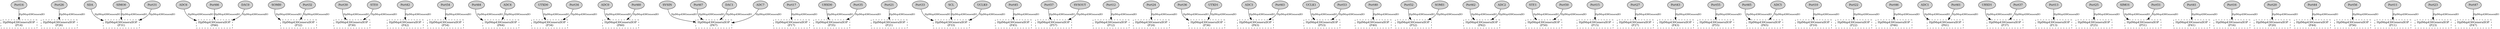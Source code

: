digraph "tos.chips.msp430.pins.HplMsp430GeneralIOC" {
  n0x4099fbc8 [shape=ellipse, style=filled, label="Port14", fontsize=12];
  "HplMsp430GeneralIOC.P14" [fontsize=12, shape=box, style=dashed, label="HplMsp430GeneralIOP\n(P14)", URL="../chtml/tos.chips.msp430.pins.HplMsp430GeneralIOP.html"];
  n0x409b3d88 [shape=ellipse, style=filled, label="Port26", fontsize=12];
  "HplMsp430GeneralIOC.P26" [fontsize=12, shape=box, style=dashed, label="HplMsp430GeneralIOP\n(P26)", URL="../chtml/tos.chips.msp430.pins.HplMsp430GeneralIOP.html"];
  n0x409eaf28 [shape=ellipse, style=filled, label="SDA", fontsize=12];
  "HplMsp430GeneralIOC.P31" [fontsize=12, shape=box, style=dashed, label="HplMsp430GeneralIOP\n(P31)", URL="../chtml/tos.chips.msp430.pins.HplMsp430GeneralIOP.html"];
  n0x409f6c98 [shape=ellipse, style=filled, label="ADC6", fontsize=12];
  "HplMsp430GeneralIOC.P66" [fontsize=12, shape=box, style=dashed, label="HplMsp430GeneralIOP\n(P66)", URL="../chtml/tos.chips.msp430.pins.HplMsp430GeneralIOP.html"];
  n0x409e8068 [shape=ellipse, style=filled, label="SOMI0", fontsize=12];
  "HplMsp430GeneralIOC.P32" [fontsize=12, shape=box, style=dashed, label="HplMsp430GeneralIOP\n(P32)", URL="../chtml/tos.chips.msp430.pins.HplMsp430GeneralIOP.html"];
  n0x409b0178 [shape=ellipse, style=filled, label="Port30", fontsize=12];
  "HplMsp430GeneralIOC.P30" [fontsize=12, shape=box, style=dashed, label="HplMsp430GeneralIOP\n(P30)", URL="../chtml/tos.chips.msp430.pins.HplMsp430GeneralIOP.html"];
  n0x409c53e8 [shape=ellipse, style=filled, label="Port42", fontsize=12];
  "HplMsp430GeneralIOC.P42" [fontsize=12, shape=box, style=dashed, label="HplMsp430GeneralIOP\n(P42)", URL="../chtml/tos.chips.msp430.pins.HplMsp430GeneralIOP.html"];
  n0x409da4c8 [shape=ellipse, style=filled, label="Port54", fontsize=12];
  "HplMsp430GeneralIOC.P54" [fontsize=12, shape=box, style=dashed, label="HplMsp430GeneralIOP\n(P54)", URL="../chtml/tos.chips.msp430.pins.HplMsp430GeneralIOP.html"];
  n0x409d1368 [shape=ellipse, style=filled, label="Port64", fontsize=12];
  "HplMsp430GeneralIOC.P64" [fontsize=12, shape=box, style=dashed, label="HplMsp430GeneralIOP\n(P64)", URL="../chtml/tos.chips.msp430.pins.HplMsp430GeneralIOP.html"];
  n0x409e54c0 [shape=ellipse, style=filled, label="UTXD0", fontsize=12];
  "HplMsp430GeneralIOC.P34" [fontsize=12, shape=box, style=dashed, label="HplMsp430GeneralIOP\n(P34)", URL="../chtml/tos.chips.msp430.pins.HplMsp430GeneralIOP.html"];
  n0x409fc280 [shape=ellipse, style=filled, label="ADC0", fontsize=12];
  "HplMsp430GeneralIOC.P60" [fontsize=12, shape=box, style=dashed, label="HplMsp430GeneralIOP\n(P60)", URL="../chtml/tos.chips.msp430.pins.HplMsp430GeneralIOP.html"];
  n0x409f1288 [shape=ellipse, style=filled, label="SVSIN", fontsize=12];
  "HplMsp430GeneralIOC.P67" [fontsize=12, shape=box, style=dashed, label="HplMsp430GeneralIOP\n(P67)", URL="../chtml/tos.chips.msp430.pins.HplMsp430GeneralIOP.html"];
  n0x409bb178 [shape=ellipse, style=filled, label="Port17", fontsize=12];
  "HplMsp430GeneralIOC.P17" [fontsize=12, shape=box, style=dashed, label="HplMsp430GeneralIOP\n(P17)", URL="../chtml/tos.chips.msp430.pins.HplMsp430GeneralIOP.html"];
  n0x409e4680 [shape=ellipse, style=filled, label="URXD0", fontsize=12];
  "HplMsp430GeneralIOC.P35" [fontsize=12, shape=box, style=dashed, label="HplMsp430GeneralIOP\n(P35)", URL="../chtml/tos.chips.msp430.pins.HplMsp430GeneralIOP.html"];
  n0x409b84c8 [shape=ellipse, style=filled, label="Port21", fontsize=12];
  "HplMsp430GeneralIOC.P21" [fontsize=12, shape=box, style=dashed, label="HplMsp430GeneralIOP\n(P21)", URL="../chtml/tos.chips.msp430.pins.HplMsp430GeneralIOP.html"];
  n0x409ad688 [shape=ellipse, style=filled, label="Port33", fontsize=12];
  "HplMsp430GeneralIOC.P33" [fontsize=12, shape=box, style=dashed, label="HplMsp430GeneralIOP\n(P33)", URL="../chtml/tos.chips.msp430.pins.HplMsp430GeneralIOP.html"];
  n0x409c2928 [shape=ellipse, style=filled, label="Port45", fontsize=12];
  "HplMsp430GeneralIOC.P45" [fontsize=12, shape=box, style=dashed, label="HplMsp430GeneralIOP\n(P45)", URL="../chtml/tos.chips.msp430.pins.HplMsp430GeneralIOP.html"];
  n0x409d7a08 [shape=ellipse, style=filled, label="Port57", fontsize=12];
  "HplMsp430GeneralIOC.P57" [fontsize=12, shape=box, style=dashed, label="HplMsp430GeneralIOP\n(P57)", URL="../chtml/tos.chips.msp430.pins.HplMsp430GeneralIOP.html"];
  n0x409ce848 [shape=ellipse, style=filled, label="Port67", fontsize=12];
  n0x409a7848 [shape=ellipse, style=filled, label="Port12", fontsize=12];
  "HplMsp430GeneralIOC.P12" [fontsize=12, shape=box, style=dashed, label="HplMsp430GeneralIOP\n(P12)", URL="../chtml/tos.chips.msp430.pins.HplMsp430GeneralIOP.html"];
  n0x409b5a08 [shape=ellipse, style=filled, label="Port24", fontsize=12];
  "HplMsp430GeneralIOC.P24" [fontsize=12, shape=box, style=dashed, label="HplMsp430GeneralIOP\n(P24)", URL="../chtml/tos.chips.msp430.pins.HplMsp430GeneralIOP.html"];
  n0x409cabc8 [shape=ellipse, style=filled, label="Port36", fontsize=12];
  "HplMsp430GeneralIOC.P36" [fontsize=12, shape=box, style=dashed, label="HplMsp430GeneralIOP\n(P36)", URL="../chtml/tos.chips.msp430.pins.HplMsp430GeneralIOP.html"];
  n0x409ebd80 [shape=ellipse, style=filled, label="SIMO0", fontsize=12];
  n0x409f9758 [shape=ellipse, style=filled, label="ADC3", fontsize=12];
  "HplMsp430GeneralIOC.P63" [fontsize=12, shape=box, style=dashed, label="HplMsp430GeneralIOP\n(P63)", URL="../chtml/tos.chips.msp430.pins.HplMsp430GeneralIOP.html"];
  n0x409f2168 [shape=ellipse, style=filled, label="DAC1", fontsize=12];
  n0x409e0d80 [shape=ellipse, style=filled, label="UCLK1", fontsize=12];
  "HplMsp430GeneralIOC.P53" [fontsize=12, shape=box, style=dashed, label="HplMsp430GeneralIOP\n(P53)", URL="../chtml/tos.chips.msp430.pins.HplMsp430GeneralIOP.html"];
  n0x409c7010 [shape=ellipse, style=filled, label="Port40", fontsize=12];
  "HplMsp430GeneralIOC.P40" [fontsize=12, shape=box, style=dashed, label="HplMsp430GeneralIOP\n(P40)", URL="../chtml/tos.chips.msp430.pins.HplMsp430GeneralIOP.html"];
  n0x409dc178 [shape=ellipse, style=filled, label="Port52", fontsize=12];
  "HplMsp430GeneralIOC.P52" [fontsize=12, shape=box, style=dashed, label="HplMsp430GeneralIOP\n(P52)", URL="../chtml/tos.chips.msp430.pins.HplMsp430GeneralIOP.html"];
  n0x409d3010 [shape=ellipse, style=filled, label="Port62", fontsize=12];
  "HplMsp430GeneralIOC.P62" [fontsize=12, shape=box, style=dashed, label="HplMsp430GeneralIOP\n(P62)", URL="../chtml/tos.chips.msp430.pins.HplMsp430GeneralIOP.html"];
  n0x409f8918 [shape=ellipse, style=filled, label="ADC4", fontsize=12];
  n0x409e3838 [shape=ellipse, style=filled, label="STE1", fontsize=12];
  "HplMsp430GeneralIOC.P50" [fontsize=12, shape=box, style=dashed, label="HplMsp430GeneralIOP\n(P50)", URL="../chtml/tos.chips.msp430.pins.HplMsp430GeneralIOP.html"];
  n0x4099ed88 [shape=ellipse, style=filled, label="Port15", fontsize=12];
  "HplMsp430GeneralIOC.P15" [fontsize=12, shape=box, style=dashed, label="HplMsp430GeneralIOP\n(P15)", URL="../chtml/tos.chips.msp430.pins.HplMsp430GeneralIOP.html"];
  n0x409b1010 [shape=ellipse, style=filled, label="Port27", fontsize=12];
  "HplMsp430GeneralIOC.P27" [fontsize=12, shape=box, style=dashed, label="HplMsp430GeneralIOP\n(P27)", URL="../chtml/tos.chips.msp430.pins.HplMsp430GeneralIOP.html"];
  n0x409d6bc8 [shape=ellipse, style=filled, label="Port60", fontsize=12];
  n0x409af368 [shape=ellipse, style=filled, label="Port31", fontsize=12];
  n0x409c45a8 [shape=ellipse, style=filled, label="Port43", fontsize=12];
  "HplMsp430GeneralIOC.P43" [fontsize=12, shape=box, style=dashed, label="HplMsp430GeneralIOP\n(P43)", URL="../chtml/tos.chips.msp430.pins.HplMsp430GeneralIOP.html"];
  n0x409d9688 [shape=ellipse, style=filled, label="Port55", fontsize=12];
  "HplMsp430GeneralIOC.P55" [fontsize=12, shape=box, style=dashed, label="HplMsp430GeneralIOP\n(P55)", URL="../chtml/tos.chips.msp430.pins.HplMsp430GeneralIOP.html"];
  n0x409d04c8 [shape=ellipse, style=filled, label="Port65", fontsize=12];
  "HplMsp430GeneralIOC.P65" [fontsize=12, shape=box, style=dashed, label="HplMsp430GeneralIOP\n(P65)", URL="../chtml/tos.chips.msp430.pins.HplMsp430GeneralIOP.html"];
  n0x409e1bc0 [shape=ellipse, style=filled, label="SOMI1", fontsize=12];
  n0x409a1558 [shape=ellipse, style=filled, label="Port10", fontsize=12];
  "HplMsp430GeneralIOC.P10" [fontsize=12, shape=box, style=dashed, label="HplMsp430GeneralIOP\n(P10)", URL="../chtml/tos.chips.msp430.pins.HplMsp430GeneralIOP.html"];
  n0x409b7688 [shape=ellipse, style=filled, label="Port22", fontsize=12];
  "HplMsp430GeneralIOC.P22" [fontsize=12, shape=box, style=dashed, label="HplMsp430GeneralIOP\n(P22)", URL="../chtml/tos.chips.msp430.pins.HplMsp430GeneralIOP.html"];
  n0x409cc848 [shape=ellipse, style=filled, label="Port34", fontsize=12];
  n0x409c1ae8 [shape=ellipse, style=filled, label="Port46", fontsize=12];
  "HplMsp430GeneralIOC.P46" [fontsize=12, shape=box, style=dashed, label="HplMsp430GeneralIOP\n(P46)", URL="../chtml/tos.chips.msp430.pins.HplMsp430GeneralIOP.html"];
  n0x409de010 [shape=ellipse, style=filled, label="UTXD1", fontsize=12];
  n0x409fb3d8 [shape=ellipse, style=filled, label="ADC1", fontsize=12];
  "HplMsp430GeneralIOC.P61" [fontsize=12, shape=box, style=dashed, label="HplMsp430GeneralIOP\n(P61)", URL="../chtml/tos.chips.msp430.pins.HplMsp430GeneralIOP.html"];
  n0x409f5e58 [shape=ellipse, style=filled, label="ADC7", fontsize=12];
  n0x409bfe68 [shape=ellipse, style=filled, label="Port50", fontsize=12];
  n0x409dd170 [shape=ellipse, style=filled, label="URXD1", fontsize=12];
  "HplMsp430GeneralIOC.P37" [fontsize=12, shape=box, style=dashed, label="HplMsp430GeneralIOP\n(P37)", URL="../chtml/tos.chips.msp430.pins.HplMsp430GeneralIOP.html"];
  n0x409a0a08 [shape=ellipse, style=filled, label="Port13", fontsize=12];
  "HplMsp430GeneralIOC.P13" [fontsize=12, shape=box, style=dashed, label="HplMsp430GeneralIOP\n(P13)", URL="../chtml/tos.chips.msp430.pins.HplMsp430GeneralIOP.html"];
  n0x409b4bc8 [shape=ellipse, style=filled, label="Port25", fontsize=12];
  "HplMsp430GeneralIOC.P25" [fontsize=12, shape=box, style=dashed, label="HplMsp430GeneralIOP\n(P25)", URL="../chtml/tos.chips.msp430.pins.HplMsp430GeneralIOP.html"];
  n0x409c9d88 [shape=ellipse, style=filled, label="Port37", fontsize=12];
  n0x409e2a00 [shape=ellipse, style=filled, label="SIMO1", fontsize=12];
  "HplMsp430GeneralIOC.P51" [fontsize=12, shape=box, style=dashed, label="HplMsp430GeneralIOP\n(P51)", URL="../chtml/tos.chips.msp430.pins.HplMsp430GeneralIOP.html"];
  n0x409f7ad8 [shape=ellipse, style=filled, label="ADC5", fontsize=12];
  n0x409c6288 [shape=ellipse, style=filled, label="Port41", fontsize=12];
  "HplMsp430GeneralIOC.P41" [fontsize=12, shape=box, style=dashed, label="HplMsp430GeneralIOP\n(P41)", URL="../chtml/tos.chips.msp430.pins.HplMsp430GeneralIOP.html"];
  n0x409db368 [shape=ellipse, style=filled, label="Port53", fontsize=12];
  n0x409d2178 [shape=ellipse, style=filled, label="Port63", fontsize=12];
  n0x409bc010 [shape=ellipse, style=filled, label="Port16", fontsize=12];
  "HplMsp430GeneralIOC.P16" [fontsize=12, shape=box, style=dashed, label="HplMsp430GeneralIOP\n(P16)", URL="../chtml/tos.chips.msp430.pins.HplMsp430GeneralIOP.html"];
  n0x409d5d88 [shape=ellipse, style=filled, label="Port61", fontsize=12];
  n0x409ba368 [shape=ellipse, style=filled, label="Port20", fontsize=12];
  "HplMsp430GeneralIOC.P20" [fontsize=12, shape=box, style=dashed, label="HplMsp430GeneralIOP\n(P20)", URL="../chtml/tos.chips.msp430.pins.HplMsp430GeneralIOP.html"];
  n0x409ae4c8 [shape=ellipse, style=filled, label="Port32", fontsize=12];
  n0x409c3768 [shape=ellipse, style=filled, label="Port44", fontsize=12];
  "HplMsp430GeneralIOC.P44" [fontsize=12, shape=box, style=dashed, label="HplMsp430GeneralIOP\n(P44)", URL="../chtml/tos.chips.msp430.pins.HplMsp430GeneralIOP.html"];
  n0x409d8848 [shape=ellipse, style=filled, label="Port56", fontsize=12];
  "HplMsp430GeneralIOC.P56" [fontsize=12, shape=box, style=dashed, label="HplMsp430GeneralIOP\n(P56)", URL="../chtml/tos.chips.msp430.pins.HplMsp430GeneralIOP.html"];
  n0x409cf688 [shape=ellipse, style=filled, label="Port66", fontsize=12];
  n0x409a8688 [shape=ellipse, style=filled, label="Port11", fontsize=12];
  "HplMsp430GeneralIOC.P11" [fontsize=12, shape=box, style=dashed, label="HplMsp430GeneralIOP\n(P11)", URL="../chtml/tos.chips.msp430.pins.HplMsp430GeneralIOP.html"];
  n0x409b6848 [shape=ellipse, style=filled, label="Port23", fontsize=12];
  "HplMsp430GeneralIOC.P23" [fontsize=12, shape=box, style=dashed, label="HplMsp430GeneralIOP\n(P23)", URL="../chtml/tos.chips.msp430.pins.HplMsp430GeneralIOP.html"];
  n0x409cba08 [shape=ellipse, style=filled, label="Port35", fontsize=12];
  n0x409c0ca8 [shape=ellipse, style=filled, label="Port47", fontsize=12];
  "HplMsp430GeneralIOC.P47" [fontsize=12, shape=box, style=dashed, label="HplMsp430GeneralIOP\n(P47)", URL="../chtml/tos.chips.msp430.pins.HplMsp430GeneralIOP.html"];
  n0x409e6348 [shape=ellipse, style=filled, label="SCL", fontsize=12];
  n0x409fa598 [shape=ellipse, style=filled, label="ADC2", fontsize=12];
  n0x409e71a0 [shape=ellipse, style=filled, label="UCLK0", fontsize=12];
  n0x409bd010 [shape=ellipse, style=filled, label="Port51", fontsize=12];
  n0x409f3010 [shape=ellipse, style=filled, label="DAC0", fontsize=12];
  n0x409f03e8 [shape=ellipse, style=filled, label="SVSOUT", fontsize=12];
  n0x409eca28 [shape=ellipse, style=filled, label="STE0", fontsize=12];
  "n0x4099fbc8" -> "HplMsp430GeneralIOC.P14" [label="HplMsp430GeneralIO", URL="../ihtml/tos.chips.msp430.pins.HplMsp430GeneralIO.html", fontsize=10];
  "n0x409b3d88" -> "HplMsp430GeneralIOC.P26" [label="HplMsp430GeneralIO", URL="../ihtml/tos.chips.msp430.pins.HplMsp430GeneralIO.html", fontsize=10];
  "n0x409eaf28" -> "HplMsp430GeneralIOC.P31" [label="HplMsp430GeneralIO", URL="../ihtml/tos.chips.msp430.pins.HplMsp430GeneralIO.html", fontsize=10];
  "n0x409f6c98" -> "HplMsp430GeneralIOC.P66" [label="HplMsp430GeneralIO", URL="../ihtml/tos.chips.msp430.pins.HplMsp430GeneralIO.html", fontsize=10];
  "n0x409e8068" -> "HplMsp430GeneralIOC.P32" [label="HplMsp430GeneralIO", URL="../ihtml/tos.chips.msp430.pins.HplMsp430GeneralIO.html", fontsize=10];
  "n0x409b0178" -> "HplMsp430GeneralIOC.P30" [label="HplMsp430GeneralIO", URL="../ihtml/tos.chips.msp430.pins.HplMsp430GeneralIO.html", fontsize=10];
  "n0x409c53e8" -> "HplMsp430GeneralIOC.P42" [label="HplMsp430GeneralIO", URL="../ihtml/tos.chips.msp430.pins.HplMsp430GeneralIO.html", fontsize=10];
  "n0x409da4c8" -> "HplMsp430GeneralIOC.P54" [label="HplMsp430GeneralIO", URL="../ihtml/tos.chips.msp430.pins.HplMsp430GeneralIO.html", fontsize=10];
  "n0x409d1368" -> "HplMsp430GeneralIOC.P64" [label="HplMsp430GeneralIO", URL="../ihtml/tos.chips.msp430.pins.HplMsp430GeneralIO.html", fontsize=10];
  "n0x409e54c0" -> "HplMsp430GeneralIOC.P34" [label="HplMsp430GeneralIO", URL="../ihtml/tos.chips.msp430.pins.HplMsp430GeneralIO.html", fontsize=10];
  "n0x409fc280" -> "HplMsp430GeneralIOC.P60" [label="HplMsp430GeneralIO", URL="../ihtml/tos.chips.msp430.pins.HplMsp430GeneralIO.html", fontsize=10];
  "n0x409f1288" -> "HplMsp430GeneralIOC.P67" [label="HplMsp430GeneralIO", URL="../ihtml/tos.chips.msp430.pins.HplMsp430GeneralIO.html", fontsize=10];
  "n0x409bb178" -> "HplMsp430GeneralIOC.P17" [label="HplMsp430GeneralIO", URL="../ihtml/tos.chips.msp430.pins.HplMsp430GeneralIO.html", fontsize=10];
  "n0x409e4680" -> "HplMsp430GeneralIOC.P35" [label="HplMsp430GeneralIO", URL="../ihtml/tos.chips.msp430.pins.HplMsp430GeneralIO.html", fontsize=10];
  "n0x409b84c8" -> "HplMsp430GeneralIOC.P21" [label="HplMsp430GeneralIO", URL="../ihtml/tos.chips.msp430.pins.HplMsp430GeneralIO.html", fontsize=10];
  "n0x409ad688" -> "HplMsp430GeneralIOC.P33" [label="HplMsp430GeneralIO", URL="../ihtml/tos.chips.msp430.pins.HplMsp430GeneralIO.html", fontsize=10];
  "n0x409c2928" -> "HplMsp430GeneralIOC.P45" [label="HplMsp430GeneralIO", URL="../ihtml/tos.chips.msp430.pins.HplMsp430GeneralIO.html", fontsize=10];
  "n0x409d7a08" -> "HplMsp430GeneralIOC.P57" [label="HplMsp430GeneralIO", URL="../ihtml/tos.chips.msp430.pins.HplMsp430GeneralIO.html", fontsize=10];
  "n0x409ce848" -> "HplMsp430GeneralIOC.P67" [label="HplMsp430GeneralIO", URL="../ihtml/tos.chips.msp430.pins.HplMsp430GeneralIO.html", fontsize=10];
  "n0x409a7848" -> "HplMsp430GeneralIOC.P12" [label="HplMsp430GeneralIO", URL="../ihtml/tos.chips.msp430.pins.HplMsp430GeneralIO.html", fontsize=10];
  "n0x409b5a08" -> "HplMsp430GeneralIOC.P24" [label="HplMsp430GeneralIO", URL="../ihtml/tos.chips.msp430.pins.HplMsp430GeneralIO.html", fontsize=10];
  "n0x409cabc8" -> "HplMsp430GeneralIOC.P36" [label="HplMsp430GeneralIO", URL="../ihtml/tos.chips.msp430.pins.HplMsp430GeneralIO.html", fontsize=10];
  "n0x409ebd80" -> "HplMsp430GeneralIOC.P31" [label="HplMsp430GeneralIO", URL="../ihtml/tos.chips.msp430.pins.HplMsp430GeneralIO.html", fontsize=10];
  "n0x409f9758" -> "HplMsp430GeneralIOC.P63" [label="HplMsp430GeneralIO", URL="../ihtml/tos.chips.msp430.pins.HplMsp430GeneralIO.html", fontsize=10];
  "n0x409f2168" -> "HplMsp430GeneralIOC.P67" [label="HplMsp430GeneralIO", URL="../ihtml/tos.chips.msp430.pins.HplMsp430GeneralIO.html", fontsize=10];
  "n0x409e0d80" -> "HplMsp430GeneralIOC.P53" [label="HplMsp430GeneralIO", URL="../ihtml/tos.chips.msp430.pins.HplMsp430GeneralIO.html", fontsize=10];
  "n0x409c7010" -> "HplMsp430GeneralIOC.P40" [label="HplMsp430GeneralIO", URL="../ihtml/tos.chips.msp430.pins.HplMsp430GeneralIO.html", fontsize=10];
  "n0x409dc178" -> "HplMsp430GeneralIOC.P52" [label="HplMsp430GeneralIO", URL="../ihtml/tos.chips.msp430.pins.HplMsp430GeneralIO.html", fontsize=10];
  "n0x409d3010" -> "HplMsp430GeneralIOC.P62" [label="HplMsp430GeneralIO", URL="../ihtml/tos.chips.msp430.pins.HplMsp430GeneralIO.html", fontsize=10];
  "n0x409f8918" -> "HplMsp430GeneralIOC.P64" [label="HplMsp430GeneralIO", URL="../ihtml/tos.chips.msp430.pins.HplMsp430GeneralIO.html", fontsize=10];
  "n0x409e3838" -> "HplMsp430GeneralIOC.P50" [label="HplMsp430GeneralIO", URL="../ihtml/tos.chips.msp430.pins.HplMsp430GeneralIO.html", fontsize=10];
  "n0x4099ed88" -> "HplMsp430GeneralIOC.P15" [label="HplMsp430GeneralIO", URL="../ihtml/tos.chips.msp430.pins.HplMsp430GeneralIO.html", fontsize=10];
  "n0x409b1010" -> "HplMsp430GeneralIOC.P27" [label="HplMsp430GeneralIO", URL="../ihtml/tos.chips.msp430.pins.HplMsp430GeneralIO.html", fontsize=10];
  "n0x409d6bc8" -> "HplMsp430GeneralIOC.P60" [label="HplMsp430GeneralIO", URL="../ihtml/tos.chips.msp430.pins.HplMsp430GeneralIO.html", fontsize=10];
  "n0x409af368" -> "HplMsp430GeneralIOC.P31" [label="HplMsp430GeneralIO", URL="../ihtml/tos.chips.msp430.pins.HplMsp430GeneralIO.html", fontsize=10];
  "n0x409c45a8" -> "HplMsp430GeneralIOC.P43" [label="HplMsp430GeneralIO", URL="../ihtml/tos.chips.msp430.pins.HplMsp430GeneralIO.html", fontsize=10];
  "n0x409d9688" -> "HplMsp430GeneralIOC.P55" [label="HplMsp430GeneralIO", URL="../ihtml/tos.chips.msp430.pins.HplMsp430GeneralIO.html", fontsize=10];
  "n0x409d04c8" -> "HplMsp430GeneralIOC.P65" [label="HplMsp430GeneralIO", URL="../ihtml/tos.chips.msp430.pins.HplMsp430GeneralIO.html", fontsize=10];
  "n0x409e1bc0" -> "HplMsp430GeneralIOC.P52" [label="HplMsp430GeneralIO", URL="../ihtml/tos.chips.msp430.pins.HplMsp430GeneralIO.html", fontsize=10];
  "n0x409a1558" -> "HplMsp430GeneralIOC.P10" [label="HplMsp430GeneralIO", URL="../ihtml/tos.chips.msp430.pins.HplMsp430GeneralIO.html", fontsize=10];
  "n0x409b7688" -> "HplMsp430GeneralIOC.P22" [label="HplMsp430GeneralIO", URL="../ihtml/tos.chips.msp430.pins.HplMsp430GeneralIO.html", fontsize=10];
  "n0x409cc848" -> "HplMsp430GeneralIOC.P34" [label="HplMsp430GeneralIO", URL="../ihtml/tos.chips.msp430.pins.HplMsp430GeneralIO.html", fontsize=10];
  "n0x409c1ae8" -> "HplMsp430GeneralIOC.P46" [label="HplMsp430GeneralIO", URL="../ihtml/tos.chips.msp430.pins.HplMsp430GeneralIO.html", fontsize=10];
  "n0x409de010" -> "HplMsp430GeneralIOC.P36" [label="HplMsp430GeneralIO", URL="../ihtml/tos.chips.msp430.pins.HplMsp430GeneralIO.html", fontsize=10];
  "n0x409fb3d8" -> "HplMsp430GeneralIOC.P61" [label="HplMsp430GeneralIO", URL="../ihtml/tos.chips.msp430.pins.HplMsp430GeneralIO.html", fontsize=10];
  "n0x409f5e58" -> "HplMsp430GeneralIOC.P67" [label="HplMsp430GeneralIO", URL="../ihtml/tos.chips.msp430.pins.HplMsp430GeneralIO.html", fontsize=10];
  "n0x409bfe68" -> "HplMsp430GeneralIOC.P50" [label="HplMsp430GeneralIO", URL="../ihtml/tos.chips.msp430.pins.HplMsp430GeneralIO.html", fontsize=10];
  "n0x409dd170" -> "HplMsp430GeneralIOC.P37" [label="HplMsp430GeneralIO", URL="../ihtml/tos.chips.msp430.pins.HplMsp430GeneralIO.html", fontsize=10];
  "n0x409a0a08" -> "HplMsp430GeneralIOC.P13" [label="HplMsp430GeneralIO", URL="../ihtml/tos.chips.msp430.pins.HplMsp430GeneralIO.html", fontsize=10];
  "n0x409b4bc8" -> "HplMsp430GeneralIOC.P25" [label="HplMsp430GeneralIO", URL="../ihtml/tos.chips.msp430.pins.HplMsp430GeneralIO.html", fontsize=10];
  "n0x409c9d88" -> "HplMsp430GeneralIOC.P37" [label="HplMsp430GeneralIO", URL="../ihtml/tos.chips.msp430.pins.HplMsp430GeneralIO.html", fontsize=10];
  "n0x409e2a00" -> "HplMsp430GeneralIOC.P51" [label="HplMsp430GeneralIO", URL="../ihtml/tos.chips.msp430.pins.HplMsp430GeneralIO.html", fontsize=10];
  "n0x409f7ad8" -> "HplMsp430GeneralIOC.P65" [label="HplMsp430GeneralIO", URL="../ihtml/tos.chips.msp430.pins.HplMsp430GeneralIO.html", fontsize=10];
  "n0x409c6288" -> "HplMsp430GeneralIOC.P41" [label="HplMsp430GeneralIO", URL="../ihtml/tos.chips.msp430.pins.HplMsp430GeneralIO.html", fontsize=10];
  "n0x409db368" -> "HplMsp430GeneralIOC.P53" [label="HplMsp430GeneralIO", URL="../ihtml/tos.chips.msp430.pins.HplMsp430GeneralIO.html", fontsize=10];
  "n0x409d2178" -> "HplMsp430GeneralIOC.P63" [label="HplMsp430GeneralIO", URL="../ihtml/tos.chips.msp430.pins.HplMsp430GeneralIO.html", fontsize=10];
  "n0x409bc010" -> "HplMsp430GeneralIOC.P16" [label="HplMsp430GeneralIO", URL="../ihtml/tos.chips.msp430.pins.HplMsp430GeneralIO.html", fontsize=10];
  "n0x409d5d88" -> "HplMsp430GeneralIOC.P61" [label="HplMsp430GeneralIO", URL="../ihtml/tos.chips.msp430.pins.HplMsp430GeneralIO.html", fontsize=10];
  "n0x409ba368" -> "HplMsp430GeneralIOC.P20" [label="HplMsp430GeneralIO", URL="../ihtml/tos.chips.msp430.pins.HplMsp430GeneralIO.html", fontsize=10];
  "n0x409ae4c8" -> "HplMsp430GeneralIOC.P32" [label="HplMsp430GeneralIO", URL="../ihtml/tos.chips.msp430.pins.HplMsp430GeneralIO.html", fontsize=10];
  "n0x409c3768" -> "HplMsp430GeneralIOC.P44" [label="HplMsp430GeneralIO", URL="../ihtml/tos.chips.msp430.pins.HplMsp430GeneralIO.html", fontsize=10];
  "n0x409d8848" -> "HplMsp430GeneralIOC.P56" [label="HplMsp430GeneralIO", URL="../ihtml/tos.chips.msp430.pins.HplMsp430GeneralIO.html", fontsize=10];
  "n0x409cf688" -> "HplMsp430GeneralIOC.P66" [label="HplMsp430GeneralIO", URL="../ihtml/tos.chips.msp430.pins.HplMsp430GeneralIO.html", fontsize=10];
  "n0x409a8688" -> "HplMsp430GeneralIOC.P11" [label="HplMsp430GeneralIO", URL="../ihtml/tos.chips.msp430.pins.HplMsp430GeneralIO.html", fontsize=10];
  "n0x409b6848" -> "HplMsp430GeneralIOC.P23" [label="HplMsp430GeneralIO", URL="../ihtml/tos.chips.msp430.pins.HplMsp430GeneralIO.html", fontsize=10];
  "n0x409cba08" -> "HplMsp430GeneralIOC.P35" [label="HplMsp430GeneralIO", URL="../ihtml/tos.chips.msp430.pins.HplMsp430GeneralIO.html", fontsize=10];
  "n0x409c0ca8" -> "HplMsp430GeneralIOC.P47" [label="HplMsp430GeneralIO", URL="../ihtml/tos.chips.msp430.pins.HplMsp430GeneralIO.html", fontsize=10];
  "n0x409e6348" -> "HplMsp430GeneralIOC.P33" [label="HplMsp430GeneralIO", URL="../ihtml/tos.chips.msp430.pins.HplMsp430GeneralIO.html", fontsize=10];
  "n0x409fa598" -> "HplMsp430GeneralIOC.P62" [label="HplMsp430GeneralIO", URL="../ihtml/tos.chips.msp430.pins.HplMsp430GeneralIO.html", fontsize=10];
  "n0x409e71a0" -> "HplMsp430GeneralIOC.P33" [label="HplMsp430GeneralIO", URL="../ihtml/tos.chips.msp430.pins.HplMsp430GeneralIO.html", fontsize=10];
  "n0x409bd010" -> "HplMsp430GeneralIOC.P51" [label="HplMsp430GeneralIO", URL="../ihtml/tos.chips.msp430.pins.HplMsp430GeneralIO.html", fontsize=10];
  "n0x409f3010" -> "HplMsp430GeneralIOC.P66" [label="HplMsp430GeneralIO", URL="../ihtml/tos.chips.msp430.pins.HplMsp430GeneralIO.html", fontsize=10];
  "n0x409f03e8" -> "HplMsp430GeneralIOC.P57" [label="HplMsp430GeneralIO", URL="../ihtml/tos.chips.msp430.pins.HplMsp430GeneralIO.html", fontsize=10];
  "n0x409eca28" -> "HplMsp430GeneralIOC.P30" [label="HplMsp430GeneralIO", URL="../ihtml/tos.chips.msp430.pins.HplMsp430GeneralIO.html", fontsize=10];
}
